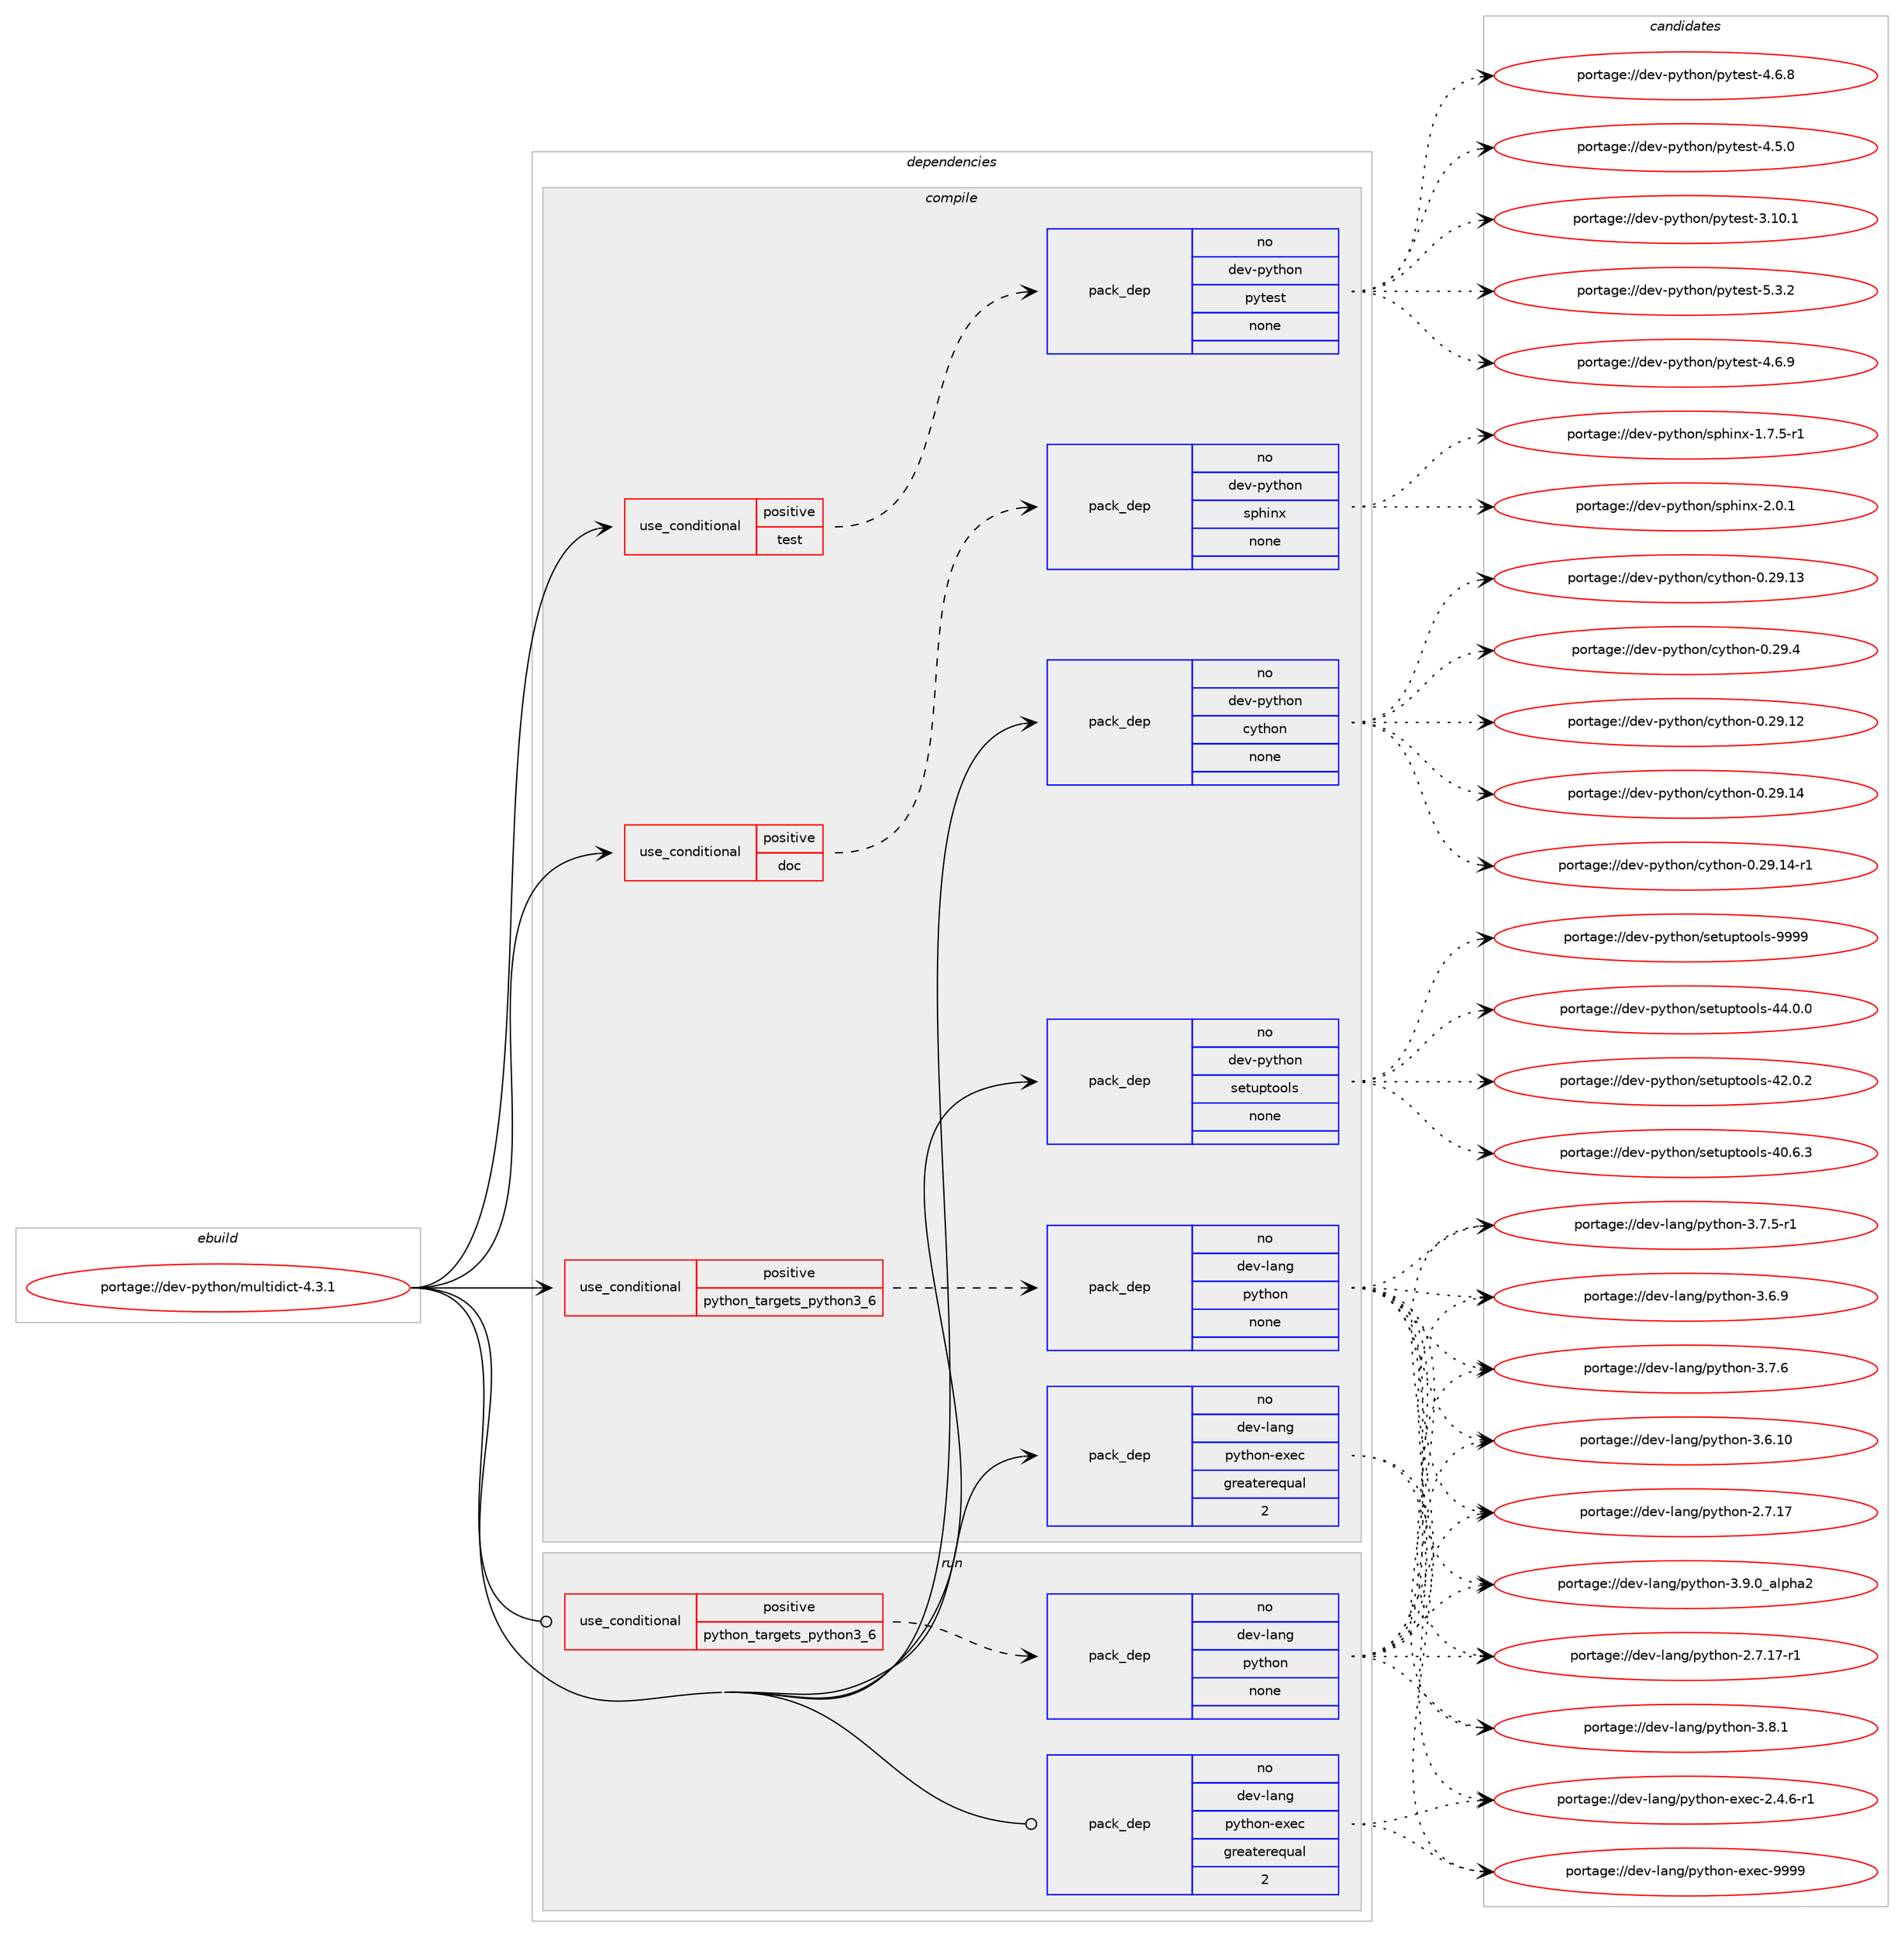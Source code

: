 digraph prolog {

# *************
# Graph options
# *************

newrank=true;
concentrate=true;
compound=true;
graph [rankdir=LR,fontname=Helvetica,fontsize=10,ranksep=1.5];#, ranksep=2.5, nodesep=0.2];
edge  [arrowhead=vee];
node  [fontname=Helvetica,fontsize=10];

# **********
# The ebuild
# **********

subgraph cluster_leftcol {
color=gray;
label=<<i>ebuild</i>>;
id [label="portage://dev-python/multidict-4.3.1", color=red, width=4, href="../dev-python/multidict-4.3.1.svg"];
}

# ****************
# The dependencies
# ****************

subgraph cluster_midcol {
color=gray;
label=<<i>dependencies</i>>;
subgraph cluster_compile {
fillcolor="#eeeeee";
style=filled;
label=<<i>compile</i>>;
subgraph cond112710 {
dependency449765 [label=<<TABLE BORDER="0" CELLBORDER="1" CELLSPACING="0" CELLPADDING="4"><TR><TD ROWSPAN="3" CELLPADDING="10">use_conditional</TD></TR><TR><TD>positive</TD></TR><TR><TD>doc</TD></TR></TABLE>>, shape=none, color=red];
subgraph pack332075 {
dependency449766 [label=<<TABLE BORDER="0" CELLBORDER="1" CELLSPACING="0" CELLPADDING="4" WIDTH="220"><TR><TD ROWSPAN="6" CELLPADDING="30">pack_dep</TD></TR><TR><TD WIDTH="110">no</TD></TR><TR><TD>dev-python</TD></TR><TR><TD>sphinx</TD></TR><TR><TD>none</TD></TR><TR><TD></TD></TR></TABLE>>, shape=none, color=blue];
}
dependency449765:e -> dependency449766:w [weight=20,style="dashed",arrowhead="vee"];
}
id:e -> dependency449765:w [weight=20,style="solid",arrowhead="vee"];
subgraph cond112711 {
dependency449767 [label=<<TABLE BORDER="0" CELLBORDER="1" CELLSPACING="0" CELLPADDING="4"><TR><TD ROWSPAN="3" CELLPADDING="10">use_conditional</TD></TR><TR><TD>positive</TD></TR><TR><TD>python_targets_python3_6</TD></TR></TABLE>>, shape=none, color=red];
subgraph pack332076 {
dependency449768 [label=<<TABLE BORDER="0" CELLBORDER="1" CELLSPACING="0" CELLPADDING="4" WIDTH="220"><TR><TD ROWSPAN="6" CELLPADDING="30">pack_dep</TD></TR><TR><TD WIDTH="110">no</TD></TR><TR><TD>dev-lang</TD></TR><TR><TD>python</TD></TR><TR><TD>none</TD></TR><TR><TD></TD></TR></TABLE>>, shape=none, color=blue];
}
dependency449767:e -> dependency449768:w [weight=20,style="dashed",arrowhead="vee"];
}
id:e -> dependency449767:w [weight=20,style="solid",arrowhead="vee"];
subgraph cond112712 {
dependency449769 [label=<<TABLE BORDER="0" CELLBORDER="1" CELLSPACING="0" CELLPADDING="4"><TR><TD ROWSPAN="3" CELLPADDING="10">use_conditional</TD></TR><TR><TD>positive</TD></TR><TR><TD>test</TD></TR></TABLE>>, shape=none, color=red];
subgraph pack332077 {
dependency449770 [label=<<TABLE BORDER="0" CELLBORDER="1" CELLSPACING="0" CELLPADDING="4" WIDTH="220"><TR><TD ROWSPAN="6" CELLPADDING="30">pack_dep</TD></TR><TR><TD WIDTH="110">no</TD></TR><TR><TD>dev-python</TD></TR><TR><TD>pytest</TD></TR><TR><TD>none</TD></TR><TR><TD></TD></TR></TABLE>>, shape=none, color=blue];
}
dependency449769:e -> dependency449770:w [weight=20,style="dashed",arrowhead="vee"];
}
id:e -> dependency449769:w [weight=20,style="solid",arrowhead="vee"];
subgraph pack332078 {
dependency449771 [label=<<TABLE BORDER="0" CELLBORDER="1" CELLSPACING="0" CELLPADDING="4" WIDTH="220"><TR><TD ROWSPAN="6" CELLPADDING="30">pack_dep</TD></TR><TR><TD WIDTH="110">no</TD></TR><TR><TD>dev-lang</TD></TR><TR><TD>python-exec</TD></TR><TR><TD>greaterequal</TD></TR><TR><TD>2</TD></TR></TABLE>>, shape=none, color=blue];
}
id:e -> dependency449771:w [weight=20,style="solid",arrowhead="vee"];
subgraph pack332079 {
dependency449772 [label=<<TABLE BORDER="0" CELLBORDER="1" CELLSPACING="0" CELLPADDING="4" WIDTH="220"><TR><TD ROWSPAN="6" CELLPADDING="30">pack_dep</TD></TR><TR><TD WIDTH="110">no</TD></TR><TR><TD>dev-python</TD></TR><TR><TD>cython</TD></TR><TR><TD>none</TD></TR><TR><TD></TD></TR></TABLE>>, shape=none, color=blue];
}
id:e -> dependency449772:w [weight=20,style="solid",arrowhead="vee"];
subgraph pack332080 {
dependency449773 [label=<<TABLE BORDER="0" CELLBORDER="1" CELLSPACING="0" CELLPADDING="4" WIDTH="220"><TR><TD ROWSPAN="6" CELLPADDING="30">pack_dep</TD></TR><TR><TD WIDTH="110">no</TD></TR><TR><TD>dev-python</TD></TR><TR><TD>setuptools</TD></TR><TR><TD>none</TD></TR><TR><TD></TD></TR></TABLE>>, shape=none, color=blue];
}
id:e -> dependency449773:w [weight=20,style="solid",arrowhead="vee"];
}
subgraph cluster_compileandrun {
fillcolor="#eeeeee";
style=filled;
label=<<i>compile and run</i>>;
}
subgraph cluster_run {
fillcolor="#eeeeee";
style=filled;
label=<<i>run</i>>;
subgraph cond112713 {
dependency449774 [label=<<TABLE BORDER="0" CELLBORDER="1" CELLSPACING="0" CELLPADDING="4"><TR><TD ROWSPAN="3" CELLPADDING="10">use_conditional</TD></TR><TR><TD>positive</TD></TR><TR><TD>python_targets_python3_6</TD></TR></TABLE>>, shape=none, color=red];
subgraph pack332081 {
dependency449775 [label=<<TABLE BORDER="0" CELLBORDER="1" CELLSPACING="0" CELLPADDING="4" WIDTH="220"><TR><TD ROWSPAN="6" CELLPADDING="30">pack_dep</TD></TR><TR><TD WIDTH="110">no</TD></TR><TR><TD>dev-lang</TD></TR><TR><TD>python</TD></TR><TR><TD>none</TD></TR><TR><TD></TD></TR></TABLE>>, shape=none, color=blue];
}
dependency449774:e -> dependency449775:w [weight=20,style="dashed",arrowhead="vee"];
}
id:e -> dependency449774:w [weight=20,style="solid",arrowhead="odot"];
subgraph pack332082 {
dependency449776 [label=<<TABLE BORDER="0" CELLBORDER="1" CELLSPACING="0" CELLPADDING="4" WIDTH="220"><TR><TD ROWSPAN="6" CELLPADDING="30">pack_dep</TD></TR><TR><TD WIDTH="110">no</TD></TR><TR><TD>dev-lang</TD></TR><TR><TD>python-exec</TD></TR><TR><TD>greaterequal</TD></TR><TR><TD>2</TD></TR></TABLE>>, shape=none, color=blue];
}
id:e -> dependency449776:w [weight=20,style="solid",arrowhead="odot"];
}
}

# **************
# The candidates
# **************

subgraph cluster_choices {
rank=same;
color=gray;
label=<<i>candidates</i>>;

subgraph choice332075 {
color=black;
nodesep=1;
choice1001011184511212111610411111047115112104105110120455046484649 [label="portage://dev-python/sphinx-2.0.1", color=red, width=4,href="../dev-python/sphinx-2.0.1.svg"];
choice10010111845112121116104111110471151121041051101204549465546534511449 [label="portage://dev-python/sphinx-1.7.5-r1", color=red, width=4,href="../dev-python/sphinx-1.7.5-r1.svg"];
dependency449766:e -> choice1001011184511212111610411111047115112104105110120455046484649:w [style=dotted,weight="100"];
dependency449766:e -> choice10010111845112121116104111110471151121041051101204549465546534511449:w [style=dotted,weight="100"];
}
subgraph choice332076 {
color=black;
nodesep=1;
choice10010111845108971101034711212111610411111045514657464895971081121049750 [label="portage://dev-lang/python-3.9.0_alpha2", color=red, width=4,href="../dev-lang/python-3.9.0_alpha2.svg"];
choice100101118451089711010347112121116104111110455146564649 [label="portage://dev-lang/python-3.8.1", color=red, width=4,href="../dev-lang/python-3.8.1.svg"];
choice100101118451089711010347112121116104111110455146554654 [label="portage://dev-lang/python-3.7.6", color=red, width=4,href="../dev-lang/python-3.7.6.svg"];
choice1001011184510897110103471121211161041111104551465546534511449 [label="portage://dev-lang/python-3.7.5-r1", color=red, width=4,href="../dev-lang/python-3.7.5-r1.svg"];
choice100101118451089711010347112121116104111110455146544657 [label="portage://dev-lang/python-3.6.9", color=red, width=4,href="../dev-lang/python-3.6.9.svg"];
choice10010111845108971101034711212111610411111045514654464948 [label="portage://dev-lang/python-3.6.10", color=red, width=4,href="../dev-lang/python-3.6.10.svg"];
choice100101118451089711010347112121116104111110455046554649554511449 [label="portage://dev-lang/python-2.7.17-r1", color=red, width=4,href="../dev-lang/python-2.7.17-r1.svg"];
choice10010111845108971101034711212111610411111045504655464955 [label="portage://dev-lang/python-2.7.17", color=red, width=4,href="../dev-lang/python-2.7.17.svg"];
dependency449768:e -> choice10010111845108971101034711212111610411111045514657464895971081121049750:w [style=dotted,weight="100"];
dependency449768:e -> choice100101118451089711010347112121116104111110455146564649:w [style=dotted,weight="100"];
dependency449768:e -> choice100101118451089711010347112121116104111110455146554654:w [style=dotted,weight="100"];
dependency449768:e -> choice1001011184510897110103471121211161041111104551465546534511449:w [style=dotted,weight="100"];
dependency449768:e -> choice100101118451089711010347112121116104111110455146544657:w [style=dotted,weight="100"];
dependency449768:e -> choice10010111845108971101034711212111610411111045514654464948:w [style=dotted,weight="100"];
dependency449768:e -> choice100101118451089711010347112121116104111110455046554649554511449:w [style=dotted,weight="100"];
dependency449768:e -> choice10010111845108971101034711212111610411111045504655464955:w [style=dotted,weight="100"];
}
subgraph choice332077 {
color=black;
nodesep=1;
choice1001011184511212111610411111047112121116101115116455346514650 [label="portage://dev-python/pytest-5.3.2", color=red, width=4,href="../dev-python/pytest-5.3.2.svg"];
choice1001011184511212111610411111047112121116101115116455246544657 [label="portage://dev-python/pytest-4.6.9", color=red, width=4,href="../dev-python/pytest-4.6.9.svg"];
choice1001011184511212111610411111047112121116101115116455246544656 [label="portage://dev-python/pytest-4.6.8", color=red, width=4,href="../dev-python/pytest-4.6.8.svg"];
choice1001011184511212111610411111047112121116101115116455246534648 [label="portage://dev-python/pytest-4.5.0", color=red, width=4,href="../dev-python/pytest-4.5.0.svg"];
choice100101118451121211161041111104711212111610111511645514649484649 [label="portage://dev-python/pytest-3.10.1", color=red, width=4,href="../dev-python/pytest-3.10.1.svg"];
dependency449770:e -> choice1001011184511212111610411111047112121116101115116455346514650:w [style=dotted,weight="100"];
dependency449770:e -> choice1001011184511212111610411111047112121116101115116455246544657:w [style=dotted,weight="100"];
dependency449770:e -> choice1001011184511212111610411111047112121116101115116455246544656:w [style=dotted,weight="100"];
dependency449770:e -> choice1001011184511212111610411111047112121116101115116455246534648:w [style=dotted,weight="100"];
dependency449770:e -> choice100101118451121211161041111104711212111610111511645514649484649:w [style=dotted,weight="100"];
}
subgraph choice332078 {
color=black;
nodesep=1;
choice10010111845108971101034711212111610411111045101120101994557575757 [label="portage://dev-lang/python-exec-9999", color=red, width=4,href="../dev-lang/python-exec-9999.svg"];
choice10010111845108971101034711212111610411111045101120101994550465246544511449 [label="portage://dev-lang/python-exec-2.4.6-r1", color=red, width=4,href="../dev-lang/python-exec-2.4.6-r1.svg"];
dependency449771:e -> choice10010111845108971101034711212111610411111045101120101994557575757:w [style=dotted,weight="100"];
dependency449771:e -> choice10010111845108971101034711212111610411111045101120101994550465246544511449:w [style=dotted,weight="100"];
}
subgraph choice332079 {
color=black;
nodesep=1;
choice10010111845112121116104111110479912111610411111045484650574652 [label="portage://dev-python/cython-0.29.4", color=red, width=4,href="../dev-python/cython-0.29.4.svg"];
choice10010111845112121116104111110479912111610411111045484650574649524511449 [label="portage://dev-python/cython-0.29.14-r1", color=red, width=4,href="../dev-python/cython-0.29.14-r1.svg"];
choice1001011184511212111610411111047991211161041111104548465057464952 [label="portage://dev-python/cython-0.29.14", color=red, width=4,href="../dev-python/cython-0.29.14.svg"];
choice1001011184511212111610411111047991211161041111104548465057464951 [label="portage://dev-python/cython-0.29.13", color=red, width=4,href="../dev-python/cython-0.29.13.svg"];
choice1001011184511212111610411111047991211161041111104548465057464950 [label="portage://dev-python/cython-0.29.12", color=red, width=4,href="../dev-python/cython-0.29.12.svg"];
dependency449772:e -> choice10010111845112121116104111110479912111610411111045484650574652:w [style=dotted,weight="100"];
dependency449772:e -> choice10010111845112121116104111110479912111610411111045484650574649524511449:w [style=dotted,weight="100"];
dependency449772:e -> choice1001011184511212111610411111047991211161041111104548465057464952:w [style=dotted,weight="100"];
dependency449772:e -> choice1001011184511212111610411111047991211161041111104548465057464951:w [style=dotted,weight="100"];
dependency449772:e -> choice1001011184511212111610411111047991211161041111104548465057464950:w [style=dotted,weight="100"];
}
subgraph choice332080 {
color=black;
nodesep=1;
choice10010111845112121116104111110471151011161171121161111111081154557575757 [label="portage://dev-python/setuptools-9999", color=red, width=4,href="../dev-python/setuptools-9999.svg"];
choice100101118451121211161041111104711510111611711211611111110811545525246484648 [label="portage://dev-python/setuptools-44.0.0", color=red, width=4,href="../dev-python/setuptools-44.0.0.svg"];
choice100101118451121211161041111104711510111611711211611111110811545525046484650 [label="portage://dev-python/setuptools-42.0.2", color=red, width=4,href="../dev-python/setuptools-42.0.2.svg"];
choice100101118451121211161041111104711510111611711211611111110811545524846544651 [label="portage://dev-python/setuptools-40.6.3", color=red, width=4,href="../dev-python/setuptools-40.6.3.svg"];
dependency449773:e -> choice10010111845112121116104111110471151011161171121161111111081154557575757:w [style=dotted,weight="100"];
dependency449773:e -> choice100101118451121211161041111104711510111611711211611111110811545525246484648:w [style=dotted,weight="100"];
dependency449773:e -> choice100101118451121211161041111104711510111611711211611111110811545525046484650:w [style=dotted,weight="100"];
dependency449773:e -> choice100101118451121211161041111104711510111611711211611111110811545524846544651:w [style=dotted,weight="100"];
}
subgraph choice332081 {
color=black;
nodesep=1;
choice10010111845108971101034711212111610411111045514657464895971081121049750 [label="portage://dev-lang/python-3.9.0_alpha2", color=red, width=4,href="../dev-lang/python-3.9.0_alpha2.svg"];
choice100101118451089711010347112121116104111110455146564649 [label="portage://dev-lang/python-3.8.1", color=red, width=4,href="../dev-lang/python-3.8.1.svg"];
choice100101118451089711010347112121116104111110455146554654 [label="portage://dev-lang/python-3.7.6", color=red, width=4,href="../dev-lang/python-3.7.6.svg"];
choice1001011184510897110103471121211161041111104551465546534511449 [label="portage://dev-lang/python-3.7.5-r1", color=red, width=4,href="../dev-lang/python-3.7.5-r1.svg"];
choice100101118451089711010347112121116104111110455146544657 [label="portage://dev-lang/python-3.6.9", color=red, width=4,href="../dev-lang/python-3.6.9.svg"];
choice10010111845108971101034711212111610411111045514654464948 [label="portage://dev-lang/python-3.6.10", color=red, width=4,href="../dev-lang/python-3.6.10.svg"];
choice100101118451089711010347112121116104111110455046554649554511449 [label="portage://dev-lang/python-2.7.17-r1", color=red, width=4,href="../dev-lang/python-2.7.17-r1.svg"];
choice10010111845108971101034711212111610411111045504655464955 [label="portage://dev-lang/python-2.7.17", color=red, width=4,href="../dev-lang/python-2.7.17.svg"];
dependency449775:e -> choice10010111845108971101034711212111610411111045514657464895971081121049750:w [style=dotted,weight="100"];
dependency449775:e -> choice100101118451089711010347112121116104111110455146564649:w [style=dotted,weight="100"];
dependency449775:e -> choice100101118451089711010347112121116104111110455146554654:w [style=dotted,weight="100"];
dependency449775:e -> choice1001011184510897110103471121211161041111104551465546534511449:w [style=dotted,weight="100"];
dependency449775:e -> choice100101118451089711010347112121116104111110455146544657:w [style=dotted,weight="100"];
dependency449775:e -> choice10010111845108971101034711212111610411111045514654464948:w [style=dotted,weight="100"];
dependency449775:e -> choice100101118451089711010347112121116104111110455046554649554511449:w [style=dotted,weight="100"];
dependency449775:e -> choice10010111845108971101034711212111610411111045504655464955:w [style=dotted,weight="100"];
}
subgraph choice332082 {
color=black;
nodesep=1;
choice10010111845108971101034711212111610411111045101120101994557575757 [label="portage://dev-lang/python-exec-9999", color=red, width=4,href="../dev-lang/python-exec-9999.svg"];
choice10010111845108971101034711212111610411111045101120101994550465246544511449 [label="portage://dev-lang/python-exec-2.4.6-r1", color=red, width=4,href="../dev-lang/python-exec-2.4.6-r1.svg"];
dependency449776:e -> choice10010111845108971101034711212111610411111045101120101994557575757:w [style=dotted,weight="100"];
dependency449776:e -> choice10010111845108971101034711212111610411111045101120101994550465246544511449:w [style=dotted,weight="100"];
}
}

}
